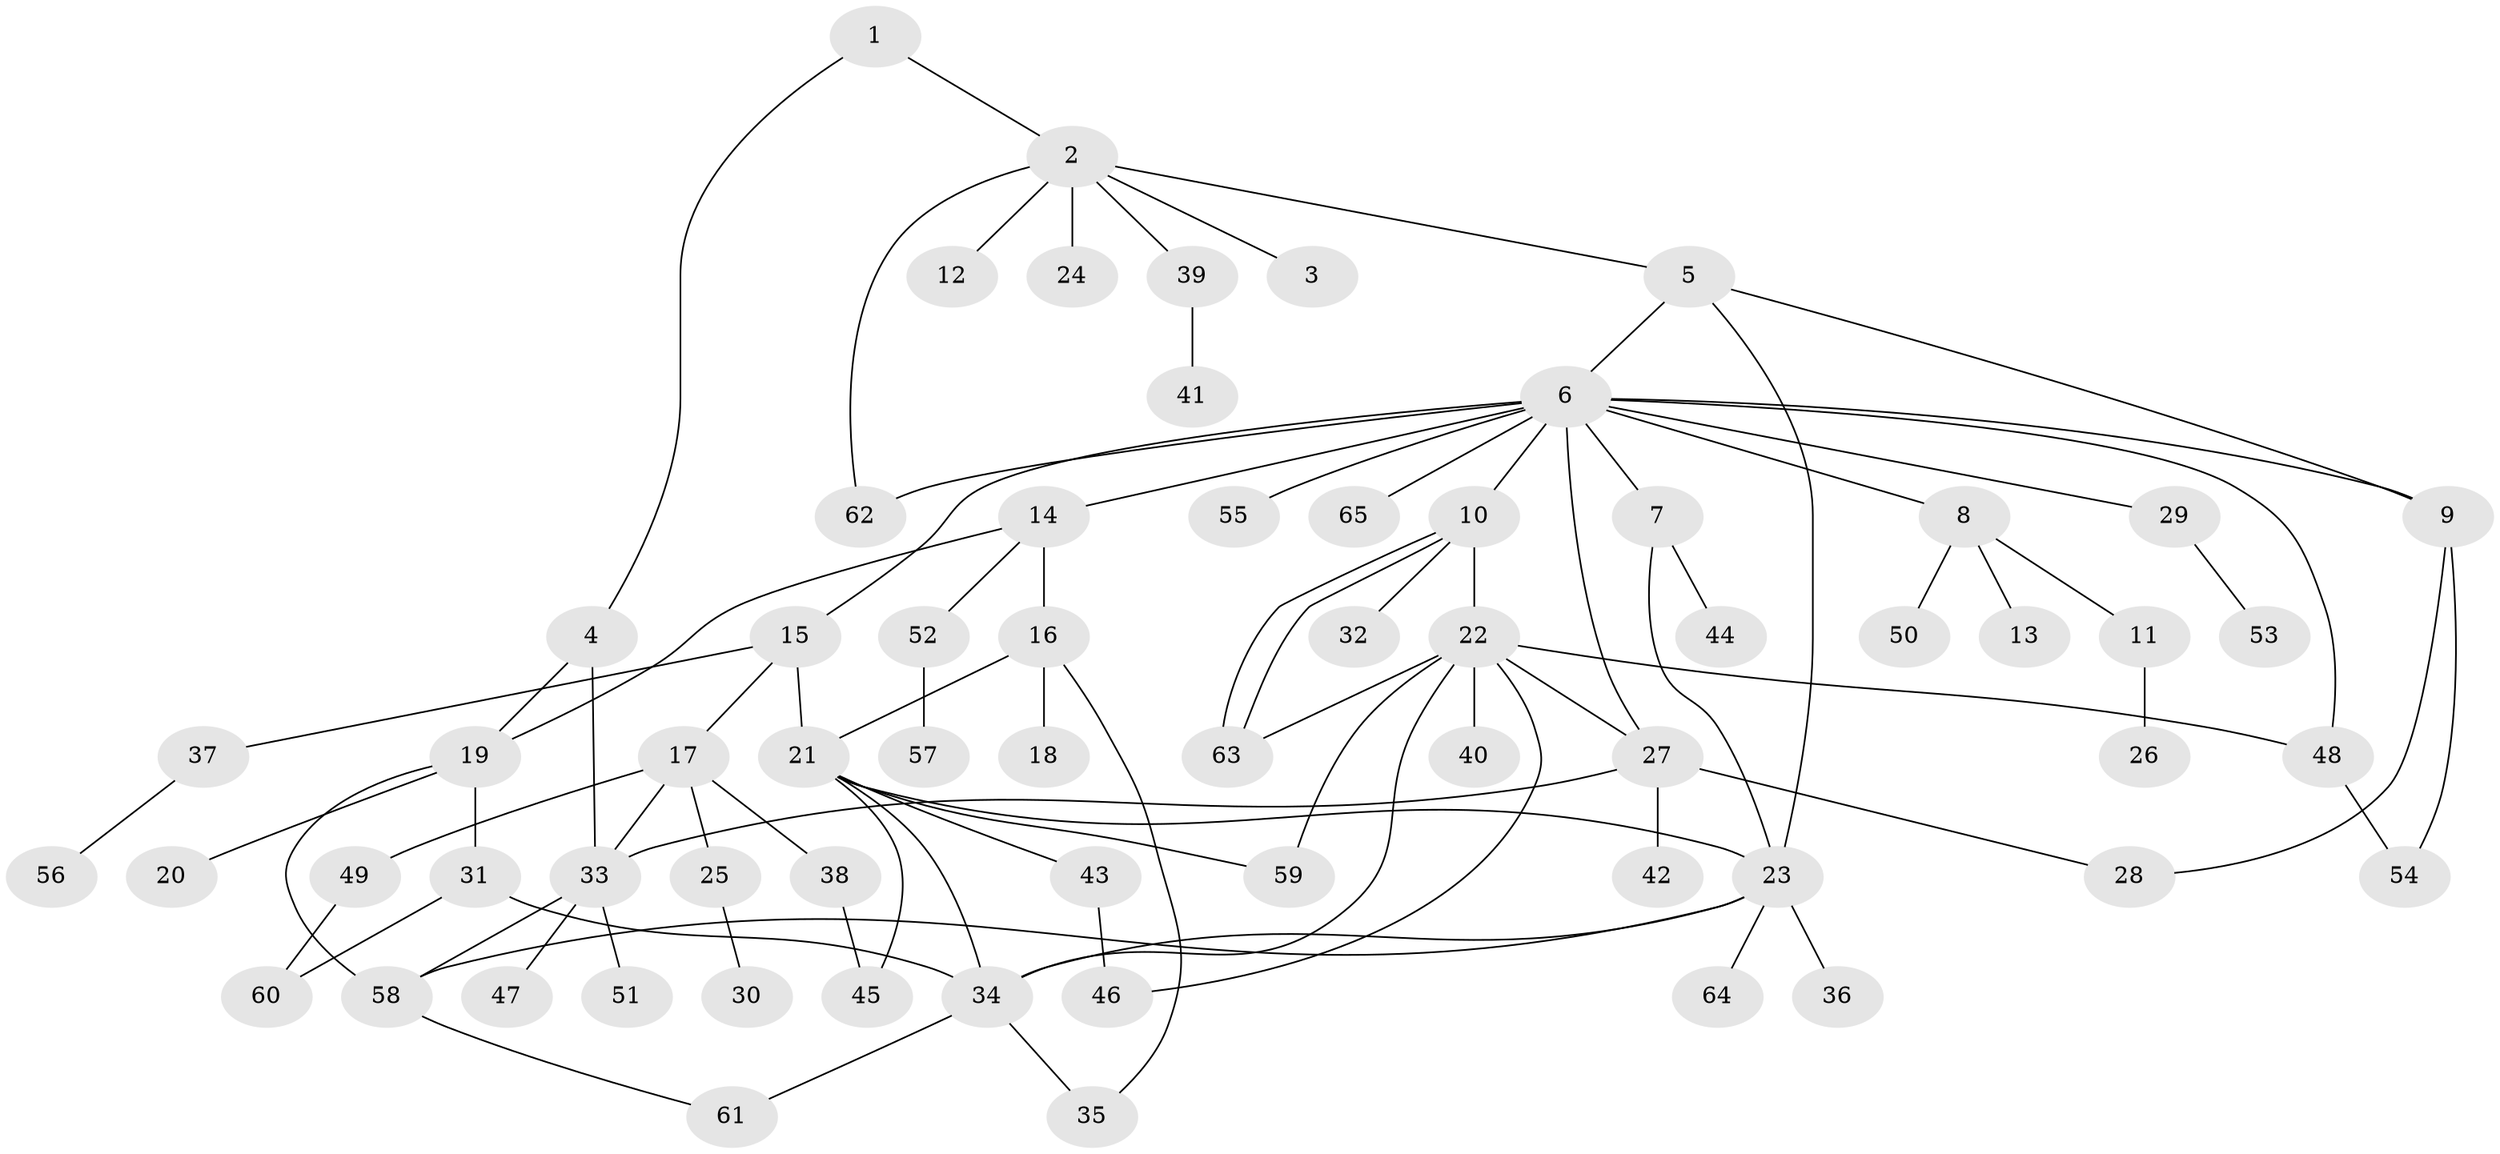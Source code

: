 // coarse degree distribution, {1: 0.5384615384615384, 3: 0.15384615384615385, 2: 0.19230769230769232, 12: 0.038461538461538464, 15: 0.038461538461538464, 5: 0.038461538461538464}
// Generated by graph-tools (version 1.1) at 2025/51/03/04/25 21:51:08]
// undirected, 65 vertices, 89 edges
graph export_dot {
graph [start="1"]
  node [color=gray90,style=filled];
  1;
  2;
  3;
  4;
  5;
  6;
  7;
  8;
  9;
  10;
  11;
  12;
  13;
  14;
  15;
  16;
  17;
  18;
  19;
  20;
  21;
  22;
  23;
  24;
  25;
  26;
  27;
  28;
  29;
  30;
  31;
  32;
  33;
  34;
  35;
  36;
  37;
  38;
  39;
  40;
  41;
  42;
  43;
  44;
  45;
  46;
  47;
  48;
  49;
  50;
  51;
  52;
  53;
  54;
  55;
  56;
  57;
  58;
  59;
  60;
  61;
  62;
  63;
  64;
  65;
  1 -- 2;
  1 -- 4;
  2 -- 3;
  2 -- 5;
  2 -- 12;
  2 -- 24;
  2 -- 39;
  2 -- 62;
  4 -- 19;
  4 -- 33;
  5 -- 6;
  5 -- 9;
  5 -- 23;
  6 -- 7;
  6 -- 8;
  6 -- 9;
  6 -- 10;
  6 -- 14;
  6 -- 15;
  6 -- 27;
  6 -- 29;
  6 -- 48;
  6 -- 55;
  6 -- 62;
  6 -- 65;
  7 -- 23;
  7 -- 44;
  8 -- 11;
  8 -- 13;
  8 -- 50;
  9 -- 28;
  9 -- 54;
  10 -- 22;
  10 -- 32;
  10 -- 63;
  10 -- 63;
  11 -- 26;
  14 -- 16;
  14 -- 19;
  14 -- 52;
  15 -- 17;
  15 -- 21;
  15 -- 37;
  16 -- 18;
  16 -- 21;
  16 -- 35;
  17 -- 25;
  17 -- 33;
  17 -- 38;
  17 -- 49;
  19 -- 20;
  19 -- 31;
  19 -- 58;
  21 -- 23;
  21 -- 34;
  21 -- 43;
  21 -- 45;
  21 -- 59;
  22 -- 27;
  22 -- 34;
  22 -- 40;
  22 -- 46;
  22 -- 48;
  22 -- 59;
  22 -- 63;
  23 -- 34;
  23 -- 36;
  23 -- 58;
  23 -- 64;
  25 -- 30;
  27 -- 28;
  27 -- 33;
  27 -- 42;
  29 -- 53;
  31 -- 34;
  31 -- 60;
  33 -- 47;
  33 -- 51;
  33 -- 58;
  34 -- 35;
  34 -- 61;
  37 -- 56;
  38 -- 45;
  39 -- 41;
  43 -- 46;
  48 -- 54;
  49 -- 60;
  52 -- 57;
  58 -- 61;
}
